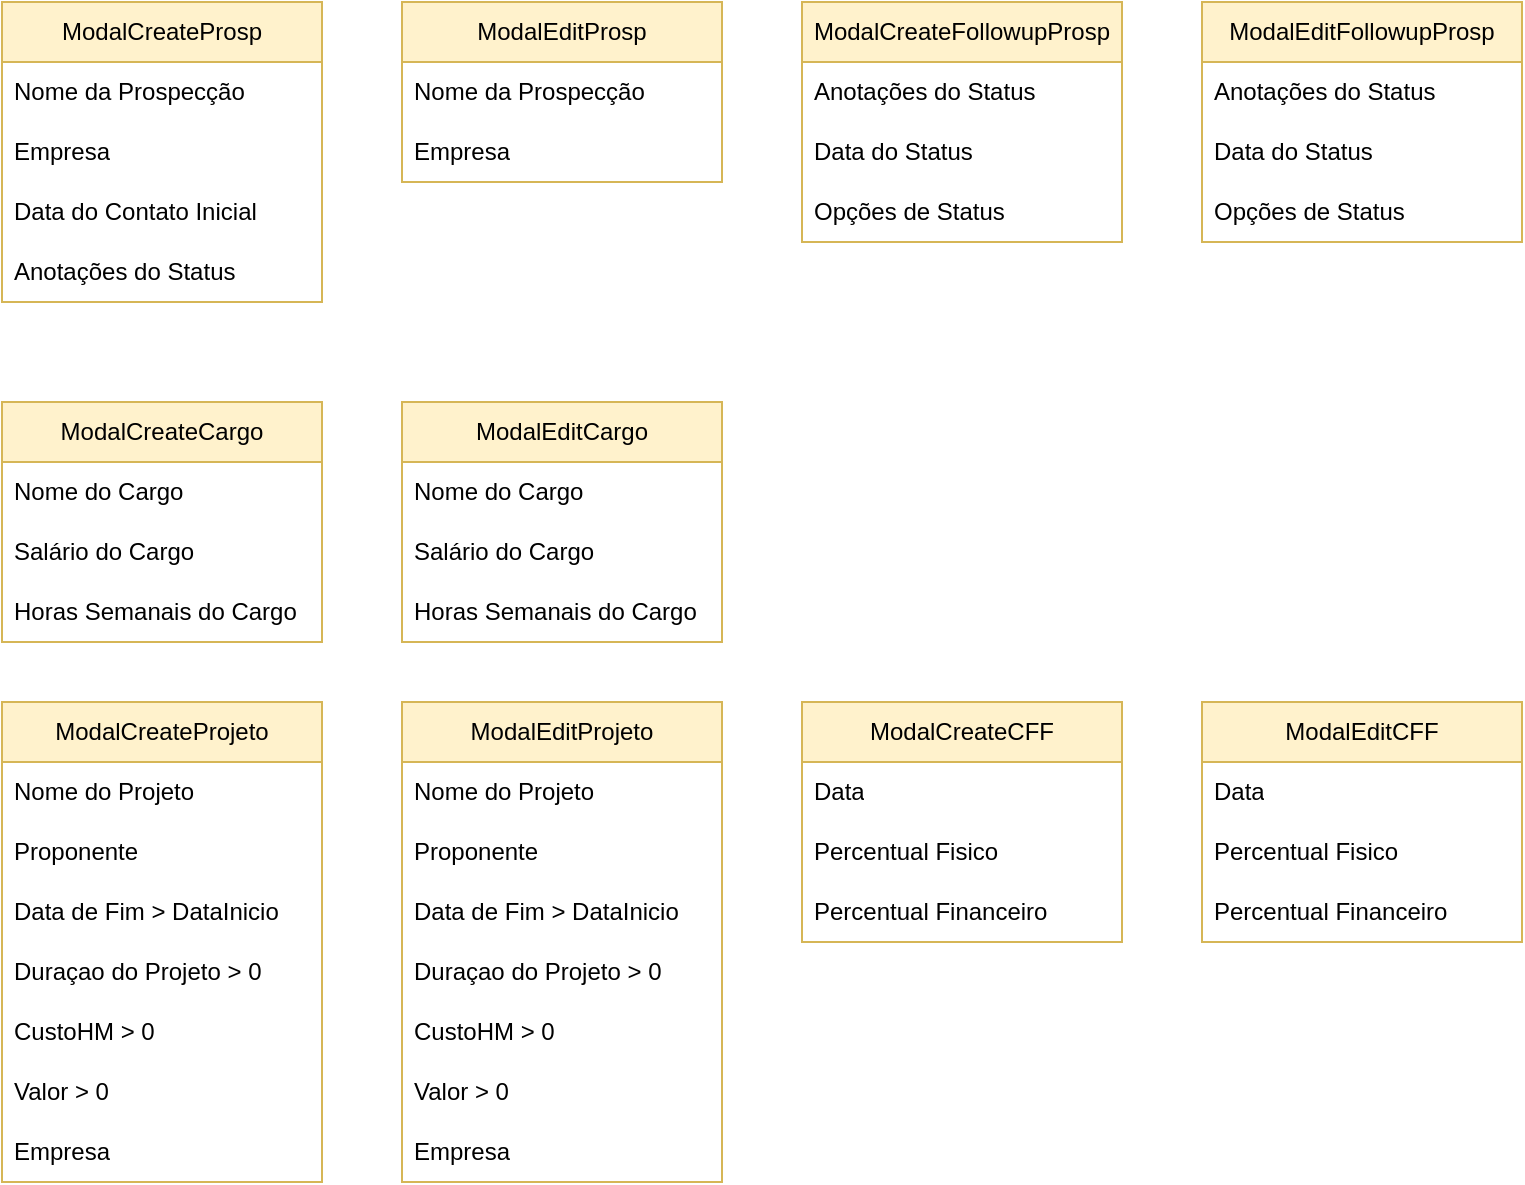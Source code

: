 <mxfile version="23.1.1" type="device">
  <diagram name="Página-1" id="OemIt1BT9lIAQJ1wSecY">
    <mxGraphModel dx="950" dy="745" grid="1" gridSize="10" guides="1" tooltips="1" connect="1" arrows="1" fold="1" page="1" pageScale="1" pageWidth="827" pageHeight="1169" math="0" shadow="0">
      <root>
        <mxCell id="0" />
        <mxCell id="1" parent="0" />
        <mxCell id="yrABPVNPW0stSIBMhLB8-2" value="ModalCreateProsp" style="swimlane;fontStyle=0;childLayout=stackLayout;horizontal=1;startSize=30;horizontalStack=0;resizeParent=1;resizeParentMax=0;resizeLast=0;collapsible=1;marginBottom=0;whiteSpace=wrap;html=1;fillColor=#fff2cc;strokeColor=#d6b656;" parent="1" vertex="1">
          <mxGeometry x="40" y="200" width="160" height="150" as="geometry" />
        </mxCell>
        <mxCell id="yrABPVNPW0stSIBMhLB8-3" value="Nome da Prospecção" style="text;strokeColor=none;fillColor=none;align=left;verticalAlign=middle;spacingLeft=4;spacingRight=4;overflow=hidden;points=[[0,0.5],[1,0.5]];portConstraint=eastwest;rotatable=0;whiteSpace=wrap;html=1;" parent="yrABPVNPW0stSIBMhLB8-2" vertex="1">
          <mxGeometry y="30" width="160" height="30" as="geometry" />
        </mxCell>
        <mxCell id="yrABPVNPW0stSIBMhLB8-4" value="Empresa" style="text;strokeColor=none;fillColor=none;align=left;verticalAlign=middle;spacingLeft=4;spacingRight=4;overflow=hidden;points=[[0,0.5],[1,0.5]];portConstraint=eastwest;rotatable=0;whiteSpace=wrap;html=1;" parent="yrABPVNPW0stSIBMhLB8-2" vertex="1">
          <mxGeometry y="60" width="160" height="30" as="geometry" />
        </mxCell>
        <mxCell id="yrABPVNPW0stSIBMhLB8-19" value="Data do Contato Inicial" style="text;strokeColor=none;fillColor=none;align=left;verticalAlign=middle;spacingLeft=4;spacingRight=4;overflow=hidden;points=[[0,0.5],[1,0.5]];portConstraint=eastwest;rotatable=0;whiteSpace=wrap;html=1;" parent="yrABPVNPW0stSIBMhLB8-2" vertex="1">
          <mxGeometry y="90" width="160" height="30" as="geometry" />
        </mxCell>
        <mxCell id="yrABPVNPW0stSIBMhLB8-5" value="Anotações do Status" style="text;strokeColor=none;fillColor=none;align=left;verticalAlign=middle;spacingLeft=4;spacingRight=4;overflow=hidden;points=[[0,0.5],[1,0.5]];portConstraint=eastwest;rotatable=0;whiteSpace=wrap;html=1;" parent="yrABPVNPW0stSIBMhLB8-2" vertex="1">
          <mxGeometry y="120" width="160" height="30" as="geometry" />
        </mxCell>
        <mxCell id="yrABPVNPW0stSIBMhLB8-6" value="ModalEditProsp" style="swimlane;fontStyle=0;childLayout=stackLayout;horizontal=1;startSize=30;horizontalStack=0;resizeParent=1;resizeParentMax=0;resizeLast=0;collapsible=1;marginBottom=0;whiteSpace=wrap;html=1;fillColor=#fff2cc;strokeColor=#d6b656;" parent="1" vertex="1">
          <mxGeometry x="240" y="200" width="160" height="90" as="geometry">
            <mxRectangle x="240" y="200" width="130" height="30" as="alternateBounds" />
          </mxGeometry>
        </mxCell>
        <mxCell id="yrABPVNPW0stSIBMhLB8-7" value="Nome da Prospecção" style="text;strokeColor=none;fillColor=none;align=left;verticalAlign=middle;spacingLeft=4;spacingRight=4;overflow=hidden;points=[[0,0.5],[1,0.5]];portConstraint=eastwest;rotatable=0;whiteSpace=wrap;html=1;" parent="yrABPVNPW0stSIBMhLB8-6" vertex="1">
          <mxGeometry y="30" width="160" height="30" as="geometry" />
        </mxCell>
        <mxCell id="yrABPVNPW0stSIBMhLB8-8" value="Empresa" style="text;strokeColor=none;fillColor=none;align=left;verticalAlign=middle;spacingLeft=4;spacingRight=4;overflow=hidden;points=[[0,0.5],[1,0.5]];portConstraint=eastwest;rotatable=0;whiteSpace=wrap;html=1;" parent="yrABPVNPW0stSIBMhLB8-6" vertex="1">
          <mxGeometry y="60" width="160" height="30" as="geometry" />
        </mxCell>
        <mxCell id="yrABPVNPW0stSIBMhLB8-10" value="ModalCreateFollowupProsp" style="swimlane;fontStyle=0;childLayout=stackLayout;horizontal=1;startSize=30;horizontalStack=0;resizeParent=1;resizeParentMax=0;resizeLast=0;collapsible=1;marginBottom=0;whiteSpace=wrap;html=1;fillColor=#fff2cc;strokeColor=#d6b656;" parent="1" vertex="1">
          <mxGeometry x="440" y="200" width="160" height="120" as="geometry">
            <mxRectangle x="400" y="200" width="190" height="30" as="alternateBounds" />
          </mxGeometry>
        </mxCell>
        <mxCell id="yrABPVNPW0stSIBMhLB8-11" value="Anotações do Status" style="text;strokeColor=none;fillColor=none;align=left;verticalAlign=middle;spacingLeft=4;spacingRight=4;overflow=hidden;points=[[0,0.5],[1,0.5]];portConstraint=eastwest;rotatable=0;whiteSpace=wrap;html=1;" parent="yrABPVNPW0stSIBMhLB8-10" vertex="1">
          <mxGeometry y="30" width="160" height="30" as="geometry" />
        </mxCell>
        <mxCell id="yrABPVNPW0stSIBMhLB8-17" value="Data do Status" style="text;strokeColor=none;fillColor=none;align=left;verticalAlign=middle;spacingLeft=4;spacingRight=4;overflow=hidden;points=[[0,0.5],[1,0.5]];portConstraint=eastwest;rotatable=0;whiteSpace=wrap;html=1;" parent="yrABPVNPW0stSIBMhLB8-10" vertex="1">
          <mxGeometry y="60" width="160" height="30" as="geometry" />
        </mxCell>
        <mxCell id="yrABPVNPW0stSIBMhLB8-13" value="Opções de Status" style="text;strokeColor=none;fillColor=none;align=left;verticalAlign=middle;spacingLeft=4;spacingRight=4;overflow=hidden;points=[[0,0.5],[1,0.5]];portConstraint=eastwest;rotatable=0;whiteSpace=wrap;html=1;" parent="yrABPVNPW0stSIBMhLB8-10" vertex="1">
          <mxGeometry y="90" width="160" height="30" as="geometry" />
        </mxCell>
        <mxCell id="yrABPVNPW0stSIBMhLB8-14" value="ModalEditFollowupProsp" style="swimlane;fontStyle=0;childLayout=stackLayout;horizontal=1;startSize=30;horizontalStack=0;resizeParent=1;resizeParentMax=0;resizeLast=0;collapsible=1;marginBottom=0;whiteSpace=wrap;html=1;fillColor=#fff2cc;strokeColor=#d6b656;" parent="1" vertex="1">
          <mxGeometry x="640" y="200" width="160" height="120" as="geometry" />
        </mxCell>
        <mxCell id="yrABPVNPW0stSIBMhLB8-15" value="Anotações do Status" style="text;strokeColor=none;fillColor=none;align=left;verticalAlign=middle;spacingLeft=4;spacingRight=4;overflow=hidden;points=[[0,0.5],[1,0.5]];portConstraint=eastwest;rotatable=0;whiteSpace=wrap;html=1;" parent="yrABPVNPW0stSIBMhLB8-14" vertex="1">
          <mxGeometry y="30" width="160" height="30" as="geometry" />
        </mxCell>
        <mxCell id="yrABPVNPW0stSIBMhLB8-18" value="Data do Status" style="text;strokeColor=none;fillColor=none;align=left;verticalAlign=middle;spacingLeft=4;spacingRight=4;overflow=hidden;points=[[0,0.5],[1,0.5]];portConstraint=eastwest;rotatable=0;whiteSpace=wrap;html=1;" parent="yrABPVNPW0stSIBMhLB8-14" vertex="1">
          <mxGeometry y="60" width="160" height="30" as="geometry" />
        </mxCell>
        <mxCell id="yrABPVNPW0stSIBMhLB8-16" value="Opções de Status" style="text;strokeColor=none;fillColor=none;align=left;verticalAlign=middle;spacingLeft=4;spacingRight=4;overflow=hidden;points=[[0,0.5],[1,0.5]];portConstraint=eastwest;rotatable=0;whiteSpace=wrap;html=1;" parent="yrABPVNPW0stSIBMhLB8-14" vertex="1">
          <mxGeometry y="90" width="160" height="30" as="geometry" />
        </mxCell>
        <mxCell id="yrABPVNPW0stSIBMhLB8-20" value="ModalCreateCargo" style="swimlane;fontStyle=0;childLayout=stackLayout;horizontal=1;startSize=30;horizontalStack=0;resizeParent=1;resizeParentMax=0;resizeLast=0;collapsible=1;marginBottom=0;whiteSpace=wrap;html=1;fillColor=#fff2cc;strokeColor=#d6b656;" parent="1" vertex="1">
          <mxGeometry x="40" y="400" width="160" height="120" as="geometry" />
        </mxCell>
        <mxCell id="yrABPVNPW0stSIBMhLB8-21" value="Nome do Cargo" style="text;strokeColor=none;fillColor=none;align=left;verticalAlign=middle;spacingLeft=4;spacingRight=4;overflow=hidden;points=[[0,0.5],[1,0.5]];portConstraint=eastwest;rotatable=0;whiteSpace=wrap;html=1;" parent="yrABPVNPW0stSIBMhLB8-20" vertex="1">
          <mxGeometry y="30" width="160" height="30" as="geometry" />
        </mxCell>
        <mxCell id="yrABPVNPW0stSIBMhLB8-22" value="Salário do Cargo" style="text;strokeColor=none;fillColor=none;align=left;verticalAlign=middle;spacingLeft=4;spacingRight=4;overflow=hidden;points=[[0,0.5],[1,0.5]];portConstraint=eastwest;rotatable=0;whiteSpace=wrap;html=1;" parent="yrABPVNPW0stSIBMhLB8-20" vertex="1">
          <mxGeometry y="60" width="160" height="30" as="geometry" />
        </mxCell>
        <mxCell id="yrABPVNPW0stSIBMhLB8-23" value="Horas Semanais do Cargo" style="text;strokeColor=none;fillColor=none;align=left;verticalAlign=middle;spacingLeft=4;spacingRight=4;overflow=hidden;points=[[0,0.5],[1,0.5]];portConstraint=eastwest;rotatable=0;whiteSpace=wrap;html=1;" parent="yrABPVNPW0stSIBMhLB8-20" vertex="1">
          <mxGeometry y="90" width="160" height="30" as="geometry" />
        </mxCell>
        <mxCell id="yrABPVNPW0stSIBMhLB8-25" value="ModalEditCargo" style="swimlane;fontStyle=0;childLayout=stackLayout;horizontal=1;startSize=30;horizontalStack=0;resizeParent=1;resizeParentMax=0;resizeLast=0;collapsible=1;marginBottom=0;whiteSpace=wrap;html=1;fillColor=#fff2cc;strokeColor=#d6b656;" parent="1" vertex="1">
          <mxGeometry x="240" y="400" width="160" height="120" as="geometry" />
        </mxCell>
        <mxCell id="yrABPVNPW0stSIBMhLB8-26" value="Nome do Cargo" style="text;strokeColor=none;fillColor=none;align=left;verticalAlign=middle;spacingLeft=4;spacingRight=4;overflow=hidden;points=[[0,0.5],[1,0.5]];portConstraint=eastwest;rotatable=0;whiteSpace=wrap;html=1;" parent="yrABPVNPW0stSIBMhLB8-25" vertex="1">
          <mxGeometry y="30" width="160" height="30" as="geometry" />
        </mxCell>
        <mxCell id="yrABPVNPW0stSIBMhLB8-27" value="Salário do Cargo" style="text;strokeColor=none;fillColor=none;align=left;verticalAlign=middle;spacingLeft=4;spacingRight=4;overflow=hidden;points=[[0,0.5],[1,0.5]];portConstraint=eastwest;rotatable=0;whiteSpace=wrap;html=1;" parent="yrABPVNPW0stSIBMhLB8-25" vertex="1">
          <mxGeometry y="60" width="160" height="30" as="geometry" />
        </mxCell>
        <mxCell id="yrABPVNPW0stSIBMhLB8-28" value="Horas Semanais do Cargo" style="text;strokeColor=none;fillColor=none;align=left;verticalAlign=middle;spacingLeft=4;spacingRight=4;overflow=hidden;points=[[0,0.5],[1,0.5]];portConstraint=eastwest;rotatable=0;whiteSpace=wrap;html=1;" parent="yrABPVNPW0stSIBMhLB8-25" vertex="1">
          <mxGeometry y="90" width="160" height="30" as="geometry" />
        </mxCell>
        <mxCell id="yrABPVNPW0stSIBMhLB8-29" value="ModalCreateProjeto" style="swimlane;fontStyle=0;childLayout=stackLayout;horizontal=1;startSize=30;horizontalStack=0;resizeParent=1;resizeParentMax=0;resizeLast=0;collapsible=1;marginBottom=0;whiteSpace=wrap;html=1;fillColor=#fff2cc;strokeColor=#d6b656;" parent="1" vertex="1">
          <mxGeometry x="40" y="550" width="160" height="240" as="geometry" />
        </mxCell>
        <mxCell id="yrABPVNPW0stSIBMhLB8-30" value="Nome do Projeto" style="text;strokeColor=none;fillColor=none;align=left;verticalAlign=middle;spacingLeft=4;spacingRight=4;overflow=hidden;points=[[0,0.5],[1,0.5]];portConstraint=eastwest;rotatable=0;whiteSpace=wrap;html=1;" parent="yrABPVNPW0stSIBMhLB8-29" vertex="1">
          <mxGeometry y="30" width="160" height="30" as="geometry" />
        </mxCell>
        <mxCell id="yrABPVNPW0stSIBMhLB8-31" value="Proponente" style="text;strokeColor=none;fillColor=none;align=left;verticalAlign=middle;spacingLeft=4;spacingRight=4;overflow=hidden;points=[[0,0.5],[1,0.5]];portConstraint=eastwest;rotatable=0;whiteSpace=wrap;html=1;" parent="yrABPVNPW0stSIBMhLB8-29" vertex="1">
          <mxGeometry y="60" width="160" height="30" as="geometry" />
        </mxCell>
        <mxCell id="yrABPVNPW0stSIBMhLB8-32" value="Data de Fim &amp;gt; DataInicio" style="text;strokeColor=none;fillColor=none;align=left;verticalAlign=middle;spacingLeft=4;spacingRight=4;overflow=hidden;points=[[0,0.5],[1,0.5]];portConstraint=eastwest;rotatable=0;whiteSpace=wrap;html=1;" parent="yrABPVNPW0stSIBMhLB8-29" vertex="1">
          <mxGeometry y="90" width="160" height="30" as="geometry" />
        </mxCell>
        <mxCell id="yrABPVNPW0stSIBMhLB8-33" value="Duraçao do Projeto &amp;gt; 0" style="text;strokeColor=none;fillColor=none;align=left;verticalAlign=middle;spacingLeft=4;spacingRight=4;overflow=hidden;points=[[0,0.5],[1,0.5]];portConstraint=eastwest;rotatable=0;whiteSpace=wrap;html=1;" parent="yrABPVNPW0stSIBMhLB8-29" vertex="1">
          <mxGeometry y="120" width="160" height="30" as="geometry" />
        </mxCell>
        <mxCell id="yrABPVNPW0stSIBMhLB8-34" value="CustoHM &amp;gt; 0" style="text;strokeColor=none;fillColor=none;align=left;verticalAlign=middle;spacingLeft=4;spacingRight=4;overflow=hidden;points=[[0,0.5],[1,0.5]];portConstraint=eastwest;rotatable=0;whiteSpace=wrap;html=1;" parent="yrABPVNPW0stSIBMhLB8-29" vertex="1">
          <mxGeometry y="150" width="160" height="30" as="geometry" />
        </mxCell>
        <mxCell id="yrABPVNPW0stSIBMhLB8-35" value="Valor &amp;gt; 0" style="text;strokeColor=none;fillColor=none;align=left;verticalAlign=middle;spacingLeft=4;spacingRight=4;overflow=hidden;points=[[0,0.5],[1,0.5]];portConstraint=eastwest;rotatable=0;whiteSpace=wrap;html=1;" parent="yrABPVNPW0stSIBMhLB8-29" vertex="1">
          <mxGeometry y="180" width="160" height="30" as="geometry" />
        </mxCell>
        <mxCell id="yrABPVNPW0stSIBMhLB8-36" value="&lt;div&gt;Empresa&lt;/div&gt;" style="text;strokeColor=none;fillColor=none;align=left;verticalAlign=middle;spacingLeft=4;spacingRight=4;overflow=hidden;points=[[0,0.5],[1,0.5]];portConstraint=eastwest;rotatable=0;whiteSpace=wrap;html=1;" parent="yrABPVNPW0stSIBMhLB8-29" vertex="1">
          <mxGeometry y="210" width="160" height="30" as="geometry" />
        </mxCell>
        <mxCell id="yrABPVNPW0stSIBMhLB8-37" value="ModalEditProjeto" style="swimlane;fontStyle=0;childLayout=stackLayout;horizontal=1;startSize=30;horizontalStack=0;resizeParent=1;resizeParentMax=0;resizeLast=0;collapsible=1;marginBottom=0;whiteSpace=wrap;html=1;fillColor=#fff2cc;strokeColor=#d6b656;" parent="1" vertex="1">
          <mxGeometry x="240" y="550" width="160" height="240" as="geometry" />
        </mxCell>
        <mxCell id="yrABPVNPW0stSIBMhLB8-38" value="Nome do Projeto" style="text;strokeColor=none;fillColor=none;align=left;verticalAlign=middle;spacingLeft=4;spacingRight=4;overflow=hidden;points=[[0,0.5],[1,0.5]];portConstraint=eastwest;rotatable=0;whiteSpace=wrap;html=1;" parent="yrABPVNPW0stSIBMhLB8-37" vertex="1">
          <mxGeometry y="30" width="160" height="30" as="geometry" />
        </mxCell>
        <mxCell id="yrABPVNPW0stSIBMhLB8-39" value="Proponente" style="text;strokeColor=none;fillColor=none;align=left;verticalAlign=middle;spacingLeft=4;spacingRight=4;overflow=hidden;points=[[0,0.5],[1,0.5]];portConstraint=eastwest;rotatable=0;whiteSpace=wrap;html=1;" parent="yrABPVNPW0stSIBMhLB8-37" vertex="1">
          <mxGeometry y="60" width="160" height="30" as="geometry" />
        </mxCell>
        <mxCell id="yrABPVNPW0stSIBMhLB8-40" value="Data de Fim &amp;gt; DataInicio" style="text;strokeColor=none;fillColor=none;align=left;verticalAlign=middle;spacingLeft=4;spacingRight=4;overflow=hidden;points=[[0,0.5],[1,0.5]];portConstraint=eastwest;rotatable=0;whiteSpace=wrap;html=1;" parent="yrABPVNPW0stSIBMhLB8-37" vertex="1">
          <mxGeometry y="90" width="160" height="30" as="geometry" />
        </mxCell>
        <mxCell id="yrABPVNPW0stSIBMhLB8-41" value="Duraçao do Projeto &amp;gt; 0" style="text;strokeColor=none;fillColor=none;align=left;verticalAlign=middle;spacingLeft=4;spacingRight=4;overflow=hidden;points=[[0,0.5],[1,0.5]];portConstraint=eastwest;rotatable=0;whiteSpace=wrap;html=1;" parent="yrABPVNPW0stSIBMhLB8-37" vertex="1">
          <mxGeometry y="120" width="160" height="30" as="geometry" />
        </mxCell>
        <mxCell id="yrABPVNPW0stSIBMhLB8-42" value="CustoHM &amp;gt; 0" style="text;strokeColor=none;fillColor=none;align=left;verticalAlign=middle;spacingLeft=4;spacingRight=4;overflow=hidden;points=[[0,0.5],[1,0.5]];portConstraint=eastwest;rotatable=0;whiteSpace=wrap;html=1;" parent="yrABPVNPW0stSIBMhLB8-37" vertex="1">
          <mxGeometry y="150" width="160" height="30" as="geometry" />
        </mxCell>
        <mxCell id="yrABPVNPW0stSIBMhLB8-43" value="Valor &amp;gt; 0" style="text;strokeColor=none;fillColor=none;align=left;verticalAlign=middle;spacingLeft=4;spacingRight=4;overflow=hidden;points=[[0,0.5],[1,0.5]];portConstraint=eastwest;rotatable=0;whiteSpace=wrap;html=1;" parent="yrABPVNPW0stSIBMhLB8-37" vertex="1">
          <mxGeometry y="180" width="160" height="30" as="geometry" />
        </mxCell>
        <mxCell id="yrABPVNPW0stSIBMhLB8-44" value="&lt;div&gt;Empresa&lt;/div&gt;" style="text;strokeColor=none;fillColor=none;align=left;verticalAlign=middle;spacingLeft=4;spacingRight=4;overflow=hidden;points=[[0,0.5],[1,0.5]];portConstraint=eastwest;rotatable=0;whiteSpace=wrap;html=1;" parent="yrABPVNPW0stSIBMhLB8-37" vertex="1">
          <mxGeometry y="210" width="160" height="30" as="geometry" />
        </mxCell>
        <mxCell id="k-FKooOEilEnWslpYdkZ-1" value="ModalCreateCFF" style="swimlane;fontStyle=0;childLayout=stackLayout;horizontal=1;startSize=30;horizontalStack=0;resizeParent=1;resizeParentMax=0;resizeLast=0;collapsible=1;marginBottom=0;whiteSpace=wrap;html=1;fillColor=#fff2cc;strokeColor=#d6b656;" parent="1" vertex="1">
          <mxGeometry x="440" y="550" width="160" height="120" as="geometry" />
        </mxCell>
        <mxCell id="k-FKooOEilEnWslpYdkZ-8" value="Data" style="text;strokeColor=none;fillColor=none;align=left;verticalAlign=middle;spacingLeft=4;spacingRight=4;overflow=hidden;points=[[0,0.5],[1,0.5]];portConstraint=eastwest;rotatable=0;whiteSpace=wrap;html=1;" parent="k-FKooOEilEnWslpYdkZ-1" vertex="1">
          <mxGeometry y="30" width="160" height="30" as="geometry" />
        </mxCell>
        <mxCell id="k-FKooOEilEnWslpYdkZ-9" value="&lt;div&gt;Percentual Fisico&lt;/div&gt;" style="text;strokeColor=none;fillColor=none;align=left;verticalAlign=middle;spacingLeft=4;spacingRight=4;overflow=hidden;points=[[0,0.5],[1,0.5]];portConstraint=eastwest;rotatable=0;whiteSpace=wrap;html=1;" parent="k-FKooOEilEnWslpYdkZ-1" vertex="1">
          <mxGeometry y="60" width="160" height="30" as="geometry" />
        </mxCell>
        <mxCell id="k-FKooOEilEnWslpYdkZ-10" value="&lt;div&gt;Percentual Financeiro&lt;/div&gt;" style="text;strokeColor=none;fillColor=none;align=left;verticalAlign=middle;spacingLeft=4;spacingRight=4;overflow=hidden;points=[[0,0.5],[1,0.5]];portConstraint=eastwest;rotatable=0;whiteSpace=wrap;html=1;" parent="k-FKooOEilEnWslpYdkZ-1" vertex="1">
          <mxGeometry y="90" width="160" height="30" as="geometry" />
        </mxCell>
        <mxCell id="k-FKooOEilEnWslpYdkZ-137" value="ModalEditCFF" style="swimlane;fontStyle=0;childLayout=stackLayout;horizontal=1;startSize=30;horizontalStack=0;resizeParent=1;resizeParentMax=0;resizeLast=0;collapsible=1;marginBottom=0;whiteSpace=wrap;html=1;fillColor=#fff2cc;strokeColor=#d6b656;" parent="1" vertex="1">
          <mxGeometry x="640" y="550" width="160" height="120" as="geometry" />
        </mxCell>
        <mxCell id="k-FKooOEilEnWslpYdkZ-138" value="Data" style="text;strokeColor=none;fillColor=none;align=left;verticalAlign=middle;spacingLeft=4;spacingRight=4;overflow=hidden;points=[[0,0.5],[1,0.5]];portConstraint=eastwest;rotatable=0;whiteSpace=wrap;html=1;" parent="k-FKooOEilEnWslpYdkZ-137" vertex="1">
          <mxGeometry y="30" width="160" height="30" as="geometry" />
        </mxCell>
        <mxCell id="k-FKooOEilEnWslpYdkZ-139" value="&lt;div&gt;Percentual Fisico&lt;/div&gt;" style="text;strokeColor=none;fillColor=none;align=left;verticalAlign=middle;spacingLeft=4;spacingRight=4;overflow=hidden;points=[[0,0.5],[1,0.5]];portConstraint=eastwest;rotatable=0;whiteSpace=wrap;html=1;" parent="k-FKooOEilEnWslpYdkZ-137" vertex="1">
          <mxGeometry y="60" width="160" height="30" as="geometry" />
        </mxCell>
        <mxCell id="k-FKooOEilEnWslpYdkZ-140" value="&lt;div&gt;Percentual Financeiro&lt;/div&gt;" style="text;strokeColor=none;fillColor=none;align=left;verticalAlign=middle;spacingLeft=4;spacingRight=4;overflow=hidden;points=[[0,0.5],[1,0.5]];portConstraint=eastwest;rotatable=0;whiteSpace=wrap;html=1;" parent="k-FKooOEilEnWslpYdkZ-137" vertex="1">
          <mxGeometry y="90" width="160" height="30" as="geometry" />
        </mxCell>
      </root>
    </mxGraphModel>
  </diagram>
</mxfile>
